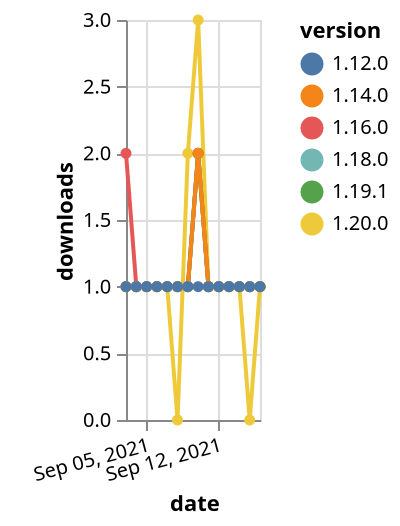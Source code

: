 {"$schema": "https://vega.github.io/schema/vega-lite/v5.json", "description": "A simple bar chart with embedded data.", "data": {"values": [{"date": "2021-09-03", "total": 150, "delta": 1, "version": "1.18.0"}, {"date": "2021-09-04", "total": 151, "delta": 1, "version": "1.18.0"}, {"date": "2021-09-05", "total": 152, "delta": 1, "version": "1.18.0"}, {"date": "2021-09-06", "total": 153, "delta": 1, "version": "1.18.0"}, {"date": "2021-09-07", "total": 154, "delta": 1, "version": "1.18.0"}, {"date": "2021-09-08", "total": 155, "delta": 1, "version": "1.18.0"}, {"date": "2021-09-09", "total": 156, "delta": 1, "version": "1.18.0"}, {"date": "2021-09-10", "total": 158, "delta": 2, "version": "1.18.0"}, {"date": "2021-09-11", "total": 159, "delta": 1, "version": "1.18.0"}, {"date": "2021-09-12", "total": 160, "delta": 1, "version": "1.18.0"}, {"date": "2021-09-13", "total": 161, "delta": 1, "version": "1.18.0"}, {"date": "2021-09-14", "total": 162, "delta": 1, "version": "1.18.0"}, {"date": "2021-09-15", "total": 163, "delta": 1, "version": "1.18.0"}, {"date": "2021-09-16", "total": 164, "delta": 1, "version": "1.18.0"}, {"date": "2021-09-03", "total": 165, "delta": 1, "version": "1.20.0"}, {"date": "2021-09-04", "total": 166, "delta": 1, "version": "1.20.0"}, {"date": "2021-09-05", "total": 167, "delta": 1, "version": "1.20.0"}, {"date": "2021-09-06", "total": 168, "delta": 1, "version": "1.20.0"}, {"date": "2021-09-07", "total": 169, "delta": 1, "version": "1.20.0"}, {"date": "2021-09-08", "total": 169, "delta": 0, "version": "1.20.0"}, {"date": "2021-09-09", "total": 171, "delta": 2, "version": "1.20.0"}, {"date": "2021-09-10", "total": 174, "delta": 3, "version": "1.20.0"}, {"date": "2021-09-11", "total": 175, "delta": 1, "version": "1.20.0"}, {"date": "2021-09-12", "total": 176, "delta": 1, "version": "1.20.0"}, {"date": "2021-09-13", "total": 177, "delta": 1, "version": "1.20.0"}, {"date": "2021-09-14", "total": 178, "delta": 1, "version": "1.20.0"}, {"date": "2021-09-15", "total": 178, "delta": 0, "version": "1.20.0"}, {"date": "2021-09-16", "total": 179, "delta": 1, "version": "1.20.0"}, {"date": "2021-09-03", "total": 172, "delta": 2, "version": "1.16.0"}, {"date": "2021-09-04", "total": 173, "delta": 1, "version": "1.16.0"}, {"date": "2021-09-05", "total": 174, "delta": 1, "version": "1.16.0"}, {"date": "2021-09-06", "total": 175, "delta": 1, "version": "1.16.0"}, {"date": "2021-09-07", "total": 176, "delta": 1, "version": "1.16.0"}, {"date": "2021-09-08", "total": 177, "delta": 1, "version": "1.16.0"}, {"date": "2021-09-09", "total": 178, "delta": 1, "version": "1.16.0"}, {"date": "2021-09-10", "total": 180, "delta": 2, "version": "1.16.0"}, {"date": "2021-09-11", "total": 181, "delta": 1, "version": "1.16.0"}, {"date": "2021-09-12", "total": 182, "delta": 1, "version": "1.16.0"}, {"date": "2021-09-13", "total": 183, "delta": 1, "version": "1.16.0"}, {"date": "2021-09-14", "total": 184, "delta": 1, "version": "1.16.0"}, {"date": "2021-09-15", "total": 185, "delta": 1, "version": "1.16.0"}, {"date": "2021-09-16", "total": 186, "delta": 1, "version": "1.16.0"}, {"date": "2021-09-03", "total": 140, "delta": 1, "version": "1.19.1"}, {"date": "2021-09-04", "total": 141, "delta": 1, "version": "1.19.1"}, {"date": "2021-09-05", "total": 142, "delta": 1, "version": "1.19.1"}, {"date": "2021-09-06", "total": 143, "delta": 1, "version": "1.19.1"}, {"date": "2021-09-07", "total": 144, "delta": 1, "version": "1.19.1"}, {"date": "2021-09-08", "total": 145, "delta": 1, "version": "1.19.1"}, {"date": "2021-09-09", "total": 146, "delta": 1, "version": "1.19.1"}, {"date": "2021-09-10", "total": 148, "delta": 2, "version": "1.19.1"}, {"date": "2021-09-11", "total": 149, "delta": 1, "version": "1.19.1"}, {"date": "2021-09-12", "total": 150, "delta": 1, "version": "1.19.1"}, {"date": "2021-09-13", "total": 151, "delta": 1, "version": "1.19.1"}, {"date": "2021-09-14", "total": 152, "delta": 1, "version": "1.19.1"}, {"date": "2021-09-15", "total": 153, "delta": 1, "version": "1.19.1"}, {"date": "2021-09-16", "total": 154, "delta": 1, "version": "1.19.1"}, {"date": "2021-09-03", "total": 289, "delta": 1, "version": "1.14.0"}, {"date": "2021-09-04", "total": 290, "delta": 1, "version": "1.14.0"}, {"date": "2021-09-05", "total": 291, "delta": 1, "version": "1.14.0"}, {"date": "2021-09-06", "total": 292, "delta": 1, "version": "1.14.0"}, {"date": "2021-09-07", "total": 293, "delta": 1, "version": "1.14.0"}, {"date": "2021-09-08", "total": 294, "delta": 1, "version": "1.14.0"}, {"date": "2021-09-09", "total": 295, "delta": 1, "version": "1.14.0"}, {"date": "2021-09-10", "total": 297, "delta": 2, "version": "1.14.0"}, {"date": "2021-09-11", "total": 298, "delta": 1, "version": "1.14.0"}, {"date": "2021-09-12", "total": 299, "delta": 1, "version": "1.14.0"}, {"date": "2021-09-13", "total": 300, "delta": 1, "version": "1.14.0"}, {"date": "2021-09-14", "total": 301, "delta": 1, "version": "1.14.0"}, {"date": "2021-09-15", "total": 302, "delta": 1, "version": "1.14.0"}, {"date": "2021-09-16", "total": 303, "delta": 1, "version": "1.14.0"}, {"date": "2021-09-03", "total": 217, "delta": 1, "version": "1.12.0"}, {"date": "2021-09-04", "total": 218, "delta": 1, "version": "1.12.0"}, {"date": "2021-09-05", "total": 219, "delta": 1, "version": "1.12.0"}, {"date": "2021-09-06", "total": 220, "delta": 1, "version": "1.12.0"}, {"date": "2021-09-07", "total": 221, "delta": 1, "version": "1.12.0"}, {"date": "2021-09-08", "total": 222, "delta": 1, "version": "1.12.0"}, {"date": "2021-09-09", "total": 223, "delta": 1, "version": "1.12.0"}, {"date": "2021-09-10", "total": 224, "delta": 1, "version": "1.12.0"}, {"date": "2021-09-11", "total": 225, "delta": 1, "version": "1.12.0"}, {"date": "2021-09-12", "total": 226, "delta": 1, "version": "1.12.0"}, {"date": "2021-09-13", "total": 227, "delta": 1, "version": "1.12.0"}, {"date": "2021-09-14", "total": 228, "delta": 1, "version": "1.12.0"}, {"date": "2021-09-15", "total": 229, "delta": 1, "version": "1.12.0"}, {"date": "2021-09-16", "total": 230, "delta": 1, "version": "1.12.0"}]}, "width": "container", "mark": {"type": "line", "point": {"filled": true}}, "encoding": {"x": {"field": "date", "type": "temporal", "timeUnit": "yearmonthdate", "title": "date", "axis": {"labelAngle": -15}}, "y": {"field": "delta", "type": "quantitative", "title": "downloads"}, "color": {"field": "version", "type": "nominal"}, "tooltip": {"field": "delta"}}}